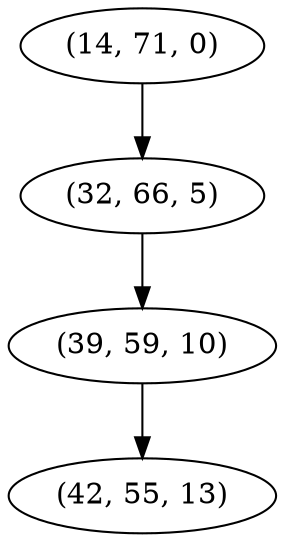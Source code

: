 digraph tree {
    "(14, 71, 0)";
    "(32, 66, 5)";
    "(39, 59, 10)";
    "(42, 55, 13)";
    "(14, 71, 0)" -> "(32, 66, 5)";
    "(32, 66, 5)" -> "(39, 59, 10)";
    "(39, 59, 10)" -> "(42, 55, 13)";
}
